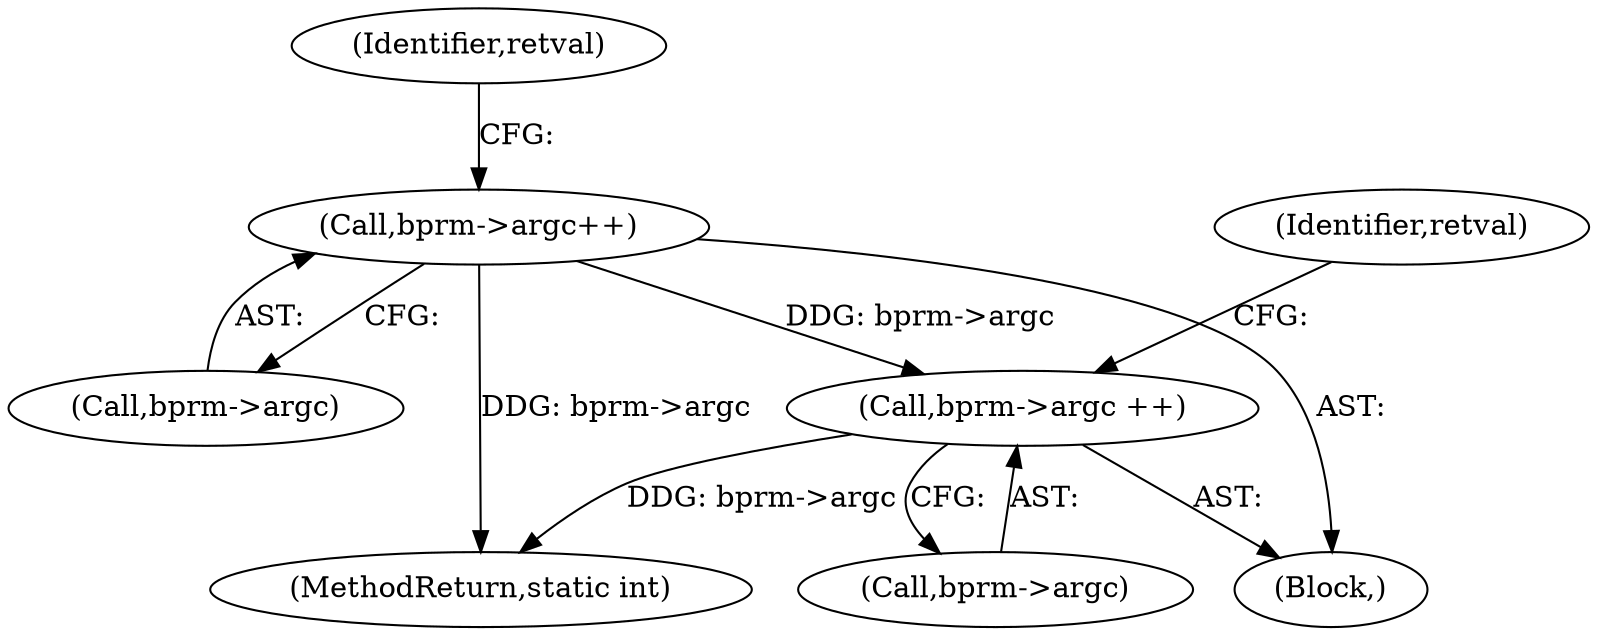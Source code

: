 digraph "0_linux_b66c5984017533316fd1951770302649baf1aa33@pointer" {
"1000249" [label="(Call,bprm->argc++)"];
"1000265" [label="(Call,bprm->argc ++)"];
"1000249" [label="(Call,bprm->argc++)"];
"1000360" [label="(MethodReturn,static int)"];
"1000254" [label="(Identifier,retval)"];
"1000265" [label="(Call,bprm->argc ++)"];
"1000270" [label="(Identifier,retval)"];
"1000250" [label="(Call,bprm->argc)"];
"1000110" [label="(Block,)"];
"1000266" [label="(Call,bprm->argc)"];
"1000249" -> "1000110"  [label="AST: "];
"1000249" -> "1000250"  [label="CFG: "];
"1000250" -> "1000249"  [label="AST: "];
"1000254" -> "1000249"  [label="CFG: "];
"1000249" -> "1000360"  [label="DDG: bprm->argc"];
"1000249" -> "1000265"  [label="DDG: bprm->argc"];
"1000265" -> "1000110"  [label="AST: "];
"1000265" -> "1000266"  [label="CFG: "];
"1000266" -> "1000265"  [label="AST: "];
"1000270" -> "1000265"  [label="CFG: "];
"1000265" -> "1000360"  [label="DDG: bprm->argc"];
}
